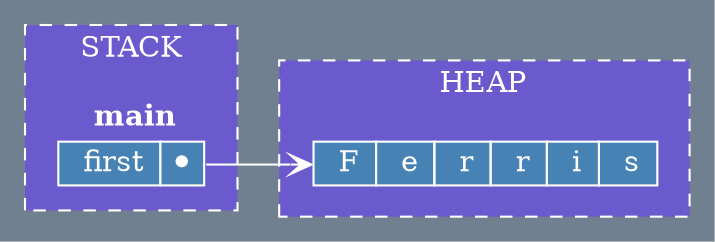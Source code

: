 digraph{
      bgcolor="slategrey";
      rankdir= LR;

      subgraph cluster_0 {
            fontcolor = "white";
            color = "white";
            style = dashed;
            label = "HEAP";
            bgcolor = "slateblue";
            
            nodeA [
                  fontcolor="white"; 
                  shape=plaintext; 
                  label=<
                        <table border="0" cellborder="1" cellspacing="0" 
                        color="white" bgcolor="steelblue">
                              <tr>
                                    <td port="f0">  F </td>
                                    <td>  e </td>
                                    <td>  r </td>
                                    <td>  r </td>
                                    <td>  i </td>
                                    <td>  s </td>
                              </tr>
                        </table>
                  >
            ];
      } 

      subgraph cluster_1 {
            fontcolor = "white";
            color = "white";
            style = dashed;
            label = "STACK";
            bgcolor = "slateblue";
            
            nodeB [
                  fontcolor="white"; 
                  shape=plaintext; 
                  label=<
                        <table border="0" cellborder="1" cellspacing="0" 
                        color="slateblue">
                              <tr>
                              <td colspan="2"> <b>  main </b> </td>
                              </tr>
                              <tr>
                                    <td bgcolor="steelblue" color="white">  first </td>
                                    <td bgcolor="steelblue" color="white" port="f1" > ⏺ </td>
                              </tr>
                        </table>
                  >
            ];
      }

      nodeB:f1 -> nodeA:f0 [arrowhead=vee, color=white];
}